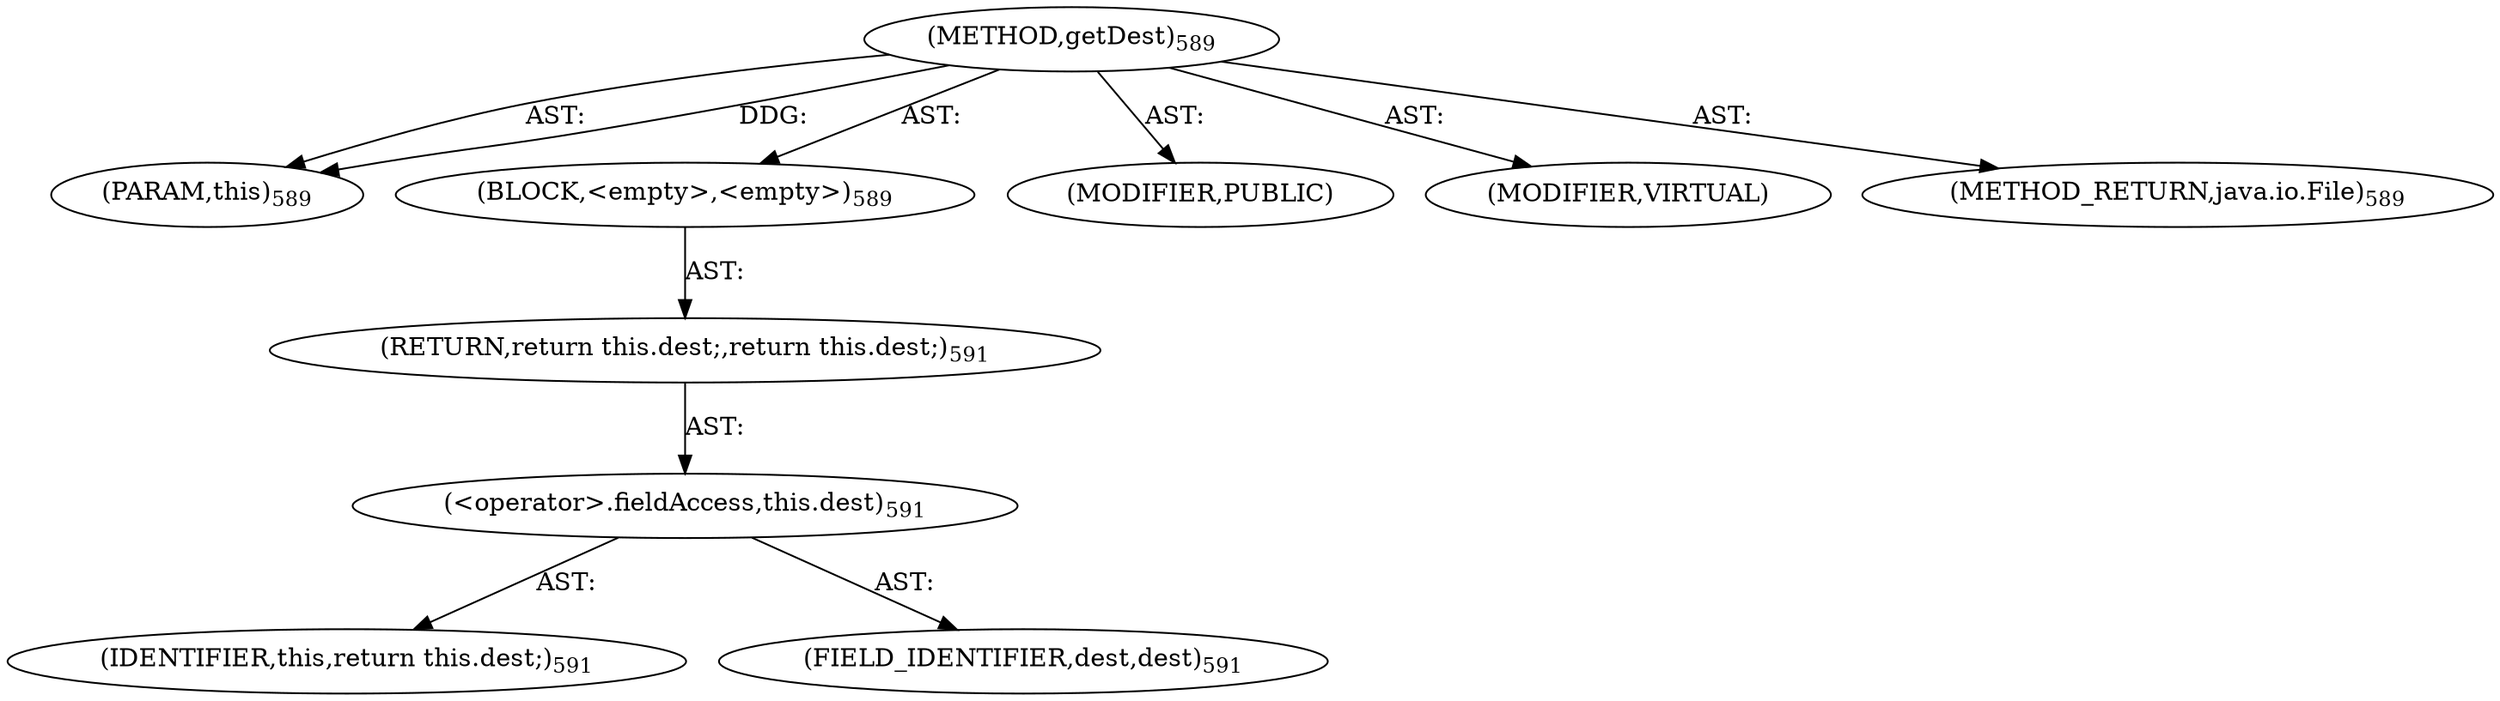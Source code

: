 digraph "getDest" {  
"111669149715" [label = <(METHOD,getDest)<SUB>589</SUB>> ]
"115964117009" [label = <(PARAM,this)<SUB>589</SUB>> ]
"25769803862" [label = <(BLOCK,&lt;empty&gt;,&lt;empty&gt;)<SUB>589</SUB>> ]
"146028888072" [label = <(RETURN,return this.dest;,return this.dest;)<SUB>591</SUB>> ]
"30064771404" [label = <(&lt;operator&gt;.fieldAccess,this.dest)<SUB>591</SUB>> ]
"68719476789" [label = <(IDENTIFIER,this,return this.dest;)<SUB>591</SUB>> ]
"55834574930" [label = <(FIELD_IDENTIFIER,dest,dest)<SUB>591</SUB>> ]
"133143986240" [label = <(MODIFIER,PUBLIC)> ]
"133143986241" [label = <(MODIFIER,VIRTUAL)> ]
"128849018899" [label = <(METHOD_RETURN,java.io.File)<SUB>589</SUB>> ]
  "111669149715" -> "115964117009"  [ label = "AST: "] 
  "111669149715" -> "25769803862"  [ label = "AST: "] 
  "111669149715" -> "133143986240"  [ label = "AST: "] 
  "111669149715" -> "133143986241"  [ label = "AST: "] 
  "111669149715" -> "128849018899"  [ label = "AST: "] 
  "25769803862" -> "146028888072"  [ label = "AST: "] 
  "146028888072" -> "30064771404"  [ label = "AST: "] 
  "30064771404" -> "68719476789"  [ label = "AST: "] 
  "30064771404" -> "55834574930"  [ label = "AST: "] 
  "111669149715" -> "115964117009"  [ label = "DDG: "] 
}
